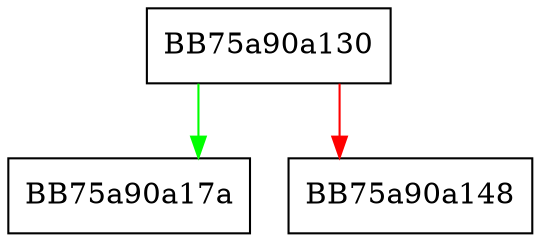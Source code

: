 digraph allocate {
  node [shape="box"];
  graph [splines=ortho];
  BB75a90a130 -> BB75a90a17a [color="green"];
  BB75a90a130 -> BB75a90a148 [color="red"];
}